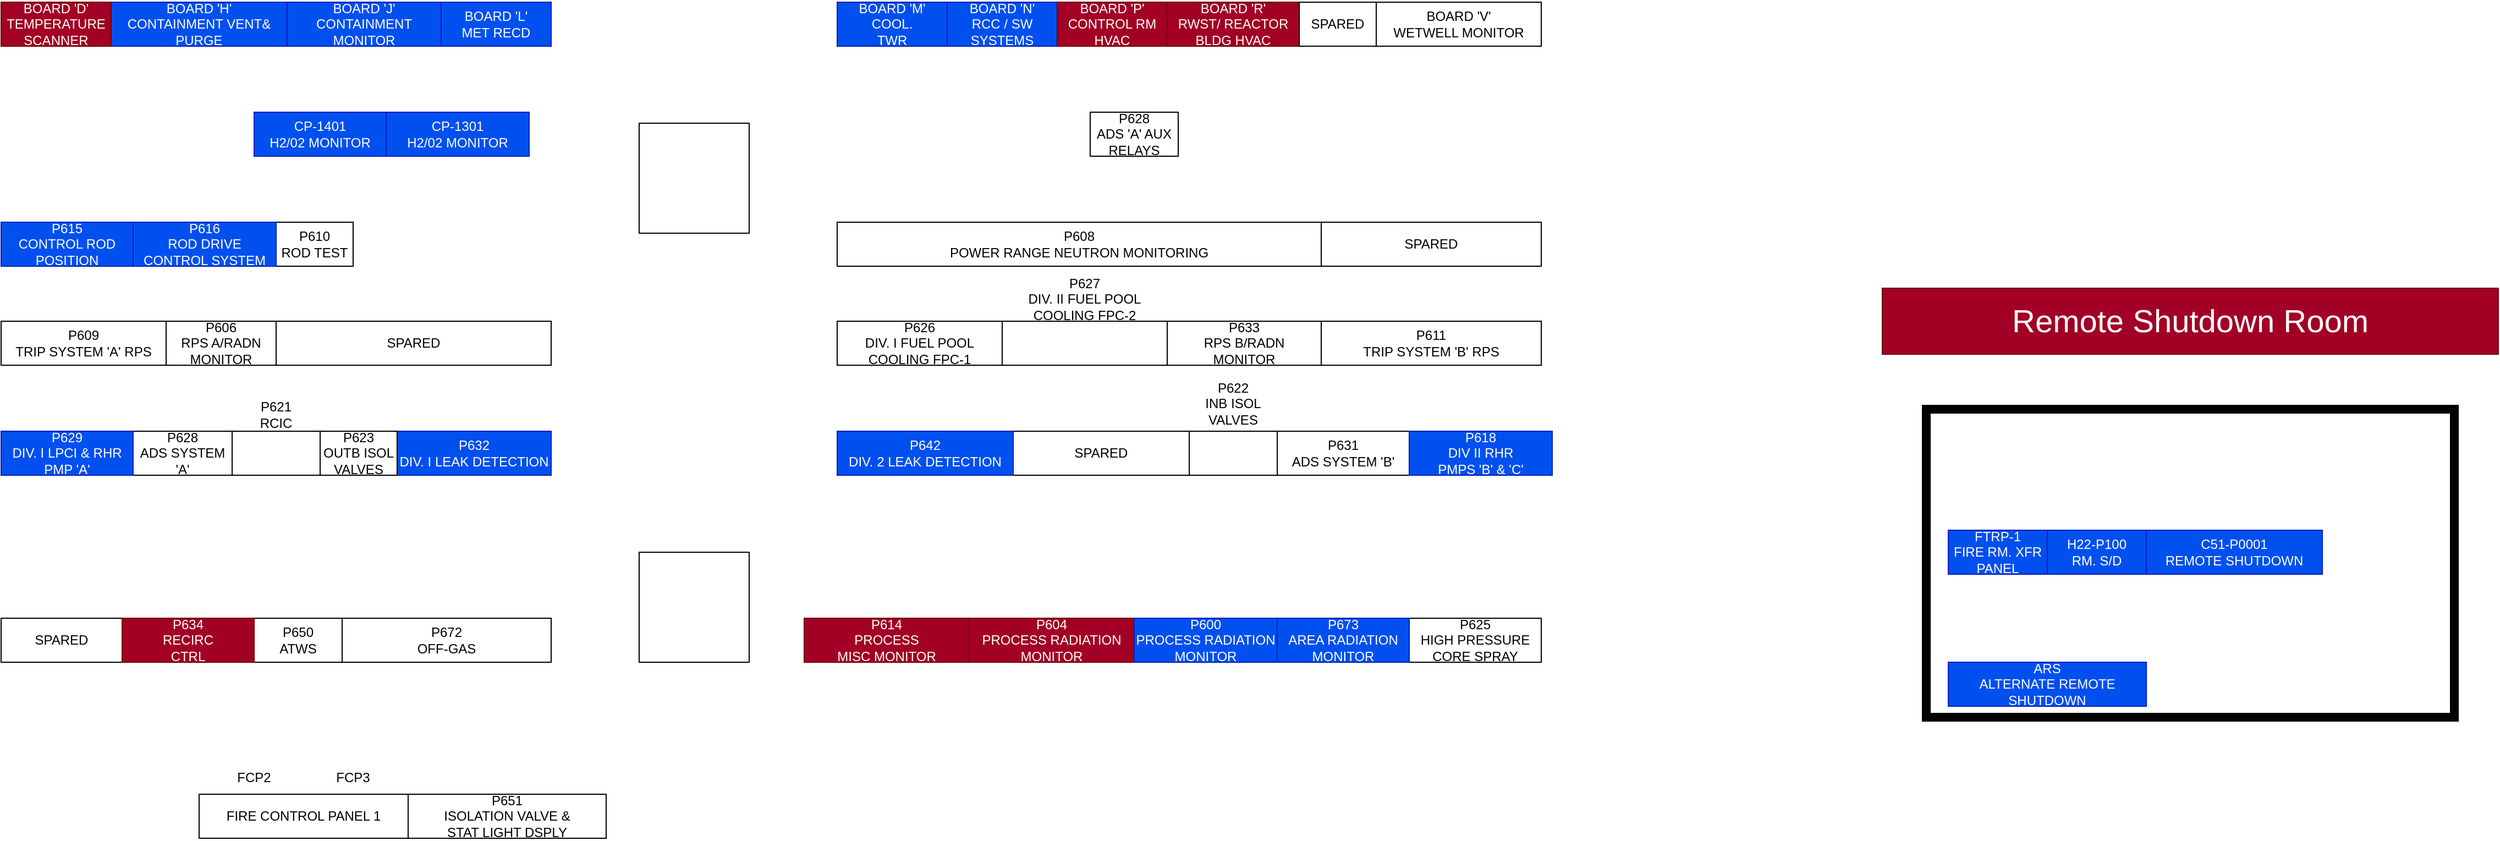 <mxfile version="22.1.2" type="device">
  <diagram name="Page-1" id="YNQ_AKMsbvwiw22mapTz">
    <mxGraphModel dx="1418" dy="1928" grid="1" gridSize="10" guides="1" tooltips="1" connect="1" arrows="1" fold="1" page="1" pageScale="1" pageWidth="850" pageHeight="1100" math="0" shadow="0">
      <root>
        <mxCell id="0" />
        <mxCell id="1" parent="0" />
        <mxCell id="ArmTjP24dRZgDeR_XTLX-1" value="P609&lt;br&gt;TRIP SYSTEM &#39;A&#39; RPS" style="rounded=0;whiteSpace=wrap;html=1;" parent="1" vertex="1">
          <mxGeometry x="10" y="250" width="150" height="40" as="geometry" />
        </mxCell>
        <mxCell id="ArmTjP24dRZgDeR_XTLX-4" value="P650&lt;br&gt;ATWS" style="rounded=0;whiteSpace=wrap;html=1;" parent="1" vertex="1">
          <mxGeometry x="240" y="520" width="80" height="40" as="geometry" />
        </mxCell>
        <mxCell id="ArmTjP24dRZgDeR_XTLX-5" value="P610&lt;br&gt;ROD TEST" style="rounded=0;whiteSpace=wrap;html=1;" parent="1" vertex="1">
          <mxGeometry x="260" y="160" width="70" height="40" as="geometry" />
        </mxCell>
        <mxCell id="ArmTjP24dRZgDeR_XTLX-7" value="P672&lt;br&gt;OFF-GAS" style="rounded=0;whiteSpace=wrap;html=1;" parent="1" vertex="1">
          <mxGeometry x="320" y="520" width="190" height="40" as="geometry" />
        </mxCell>
        <mxCell id="ArmTjP24dRZgDeR_XTLX-8" value="FIRE CONTROL PANEL 1" style="rounded=0;whiteSpace=wrap;html=1;" parent="1" vertex="1">
          <mxGeometry x="190" y="680" width="190" height="40" as="geometry" />
        </mxCell>
        <mxCell id="ArmTjP24dRZgDeR_XTLX-9" value="P651&lt;br&gt;ISOLATION VALVE &amp;amp;&lt;br&gt;STAT LIGHT DSPLY" style="rounded=0;whiteSpace=wrap;html=1;" parent="1" vertex="1">
          <mxGeometry x="380" y="680" width="180" height="40" as="geometry" />
        </mxCell>
        <mxCell id="ArmTjP24dRZgDeR_XTLX-10" value="P604 &lt;br&gt;PROCESS RADIATION MONITOR" style="rounded=0;whiteSpace=wrap;html=1;fillColor=#a20025;fontColor=#ffffff;strokeColor=#6F0000;" parent="1" vertex="1">
          <mxGeometry x="890" y="520" width="150" height="40" as="geometry" />
        </mxCell>
        <mxCell id="ArmTjP24dRZgDeR_XTLX-11" value="P626&lt;br&gt;DIV. I FUEL POOL COOLING FPC-1" style="rounded=0;whiteSpace=wrap;html=1;" parent="1" vertex="1">
          <mxGeometry x="770" y="250" width="150" height="40" as="geometry" />
        </mxCell>
        <mxCell id="ArmTjP24dRZgDeR_XTLX-12" value="" style="rounded=0;whiteSpace=wrap;html=1;" parent="1" vertex="1">
          <mxGeometry x="920" y="250" width="150" height="40" as="geometry" />
        </mxCell>
        <mxCell id="ArmTjP24dRZgDeR_XTLX-13" value="P611&lt;br&gt;TRIP SYSTEM &#39;B&#39; RPS" style="rounded=0;whiteSpace=wrap;html=1;" parent="1" vertex="1">
          <mxGeometry x="1210" y="250" width="200" height="40" as="geometry" />
        </mxCell>
        <mxCell id="ArmTjP24dRZgDeR_XTLX-19" value="P600&lt;br&gt;PROCESS RADIATION MONITOR" style="rounded=0;whiteSpace=wrap;html=1;fillColor=#0050ef;fontColor=#ffffff;strokeColor=#001DBC;" parent="1" vertex="1">
          <mxGeometry x="1040" y="520" width="130" height="40" as="geometry" />
        </mxCell>
        <mxCell id="ArmTjP24dRZgDeR_XTLX-20" value="SPARED" style="rounded=0;whiteSpace=wrap;html=1;" parent="1" vertex="1">
          <mxGeometry x="10" y="520" width="110" height="40" as="geometry" />
        </mxCell>
        <mxCell id="ArmTjP24dRZgDeR_XTLX-22" value="P628&lt;br&gt;ADS SYSTEM &#39;A&#39;" style="rounded=0;whiteSpace=wrap;html=1;" parent="1" vertex="1">
          <mxGeometry x="130" y="350" width="90" height="40" as="geometry" />
        </mxCell>
        <mxCell id="ArmTjP24dRZgDeR_XTLX-23" value="P634&lt;br&gt;RECIRC&lt;br&gt;CTRL" style="rounded=0;whiteSpace=wrap;html=1;fillColor=#a20025;fontColor=#ffffff;strokeColor=#6F0000;" parent="1" vertex="1">
          <mxGeometry x="120" y="520" width="120" height="40" as="geometry" />
        </mxCell>
        <mxCell id="ArmTjP24dRZgDeR_XTLX-24" value="BOARD &#39;L&#39;&lt;br&gt;MET RECD" style="rounded=0;whiteSpace=wrap;html=1;fillColor=#0050ef;fontColor=#ffffff;strokeColor=#001DBC;" parent="1" vertex="1">
          <mxGeometry x="410" y="-40" width="100" height="40" as="geometry" />
        </mxCell>
        <mxCell id="ArmTjP24dRZgDeR_XTLX-25" value="P632&lt;br&gt;DIV. I LEAK DETECTION" style="rounded=0;whiteSpace=wrap;html=1;fillColor=#0050ef;fontColor=#ffffff;strokeColor=#001DBC;" parent="1" vertex="1">
          <mxGeometry x="370" y="350" width="140" height="40" as="geometry" />
        </mxCell>
        <mxCell id="ArmTjP24dRZgDeR_XTLX-26" value="BOARD &#39;V&#39;&lt;br&gt;WETWELL MONITOR" style="rounded=0;whiteSpace=wrap;html=1;" parent="1" vertex="1">
          <mxGeometry x="1260" y="-40" width="150" height="40" as="geometry" />
        </mxCell>
        <mxCell id="ArmTjP24dRZgDeR_XTLX-27" value="BOARD &#39;J&#39;&lt;br&gt;CONTAINMENT&lt;br&gt;MONITOR" style="rounded=0;whiteSpace=wrap;html=1;fillColor=#0050ef;fontColor=#ffffff;strokeColor=#001DBC;" parent="1" vertex="1">
          <mxGeometry x="270" y="-40" width="140" height="40" as="geometry" />
        </mxCell>
        <mxCell id="ArmTjP24dRZgDeR_XTLX-28" value="BOARD &#39;H&#39;&lt;br&gt;CONTAINMENT VENT&amp;amp;&lt;br&gt;PURGE" style="rounded=0;whiteSpace=wrap;html=1;fillColor=#0050ef;fontColor=#ffffff;strokeColor=#001DBC;" parent="1" vertex="1">
          <mxGeometry x="110" y="-40" width="160" height="40" as="geometry" />
        </mxCell>
        <mxCell id="ArmTjP24dRZgDeR_XTLX-29" value="P631&lt;br&gt;ADS SYSTEM &#39;B&#39;" style="rounded=0;whiteSpace=wrap;html=1;" parent="1" vertex="1">
          <mxGeometry x="1170" y="350" width="120" height="40" as="geometry" />
        </mxCell>
        <mxCell id="ArmTjP24dRZgDeR_XTLX-36" value="SPARED" style="rounded=0;whiteSpace=wrap;html=1;" parent="1" vertex="1">
          <mxGeometry x="930" y="350" width="160" height="40" as="geometry" />
        </mxCell>
        <mxCell id="ArmTjP24dRZgDeR_XTLX-37" value="P642&lt;br&gt;DIV. 2 LEAK DETECTION" style="rounded=0;whiteSpace=wrap;html=1;fillColor=#0050ef;fontColor=#ffffff;strokeColor=#001DBC;" parent="1" vertex="1">
          <mxGeometry x="770" y="350" width="160" height="40" as="geometry" />
        </mxCell>
        <mxCell id="ArmTjP24dRZgDeR_XTLX-39" value="P623&lt;br&gt;OUTB ISOL VALVES" style="rounded=0;whiteSpace=wrap;html=1;" parent="1" vertex="1">
          <mxGeometry x="300" y="350" width="70" height="40" as="geometry" />
        </mxCell>
        <mxCell id="ArmTjP24dRZgDeR_XTLX-42" value="BOARD &#39;M&#39;&lt;br&gt;COOL.&lt;br&gt;TWR" style="rounded=0;whiteSpace=wrap;html=1;fillColor=#0050ef;fontColor=#ffffff;strokeColor=#001DBC;" parent="1" vertex="1">
          <mxGeometry x="770" y="-40" width="100" height="40" as="geometry" />
        </mxCell>
        <mxCell id="ArmTjP24dRZgDeR_XTLX-43" value="" style="rounded=0;whiteSpace=wrap;html=1;" parent="1" vertex="1">
          <mxGeometry x="1090" y="350" width="80" height="40" as="geometry" />
        </mxCell>
        <mxCell id="ArmTjP24dRZgDeR_XTLX-45" value="BOARD &#39;D&#39;&lt;br&gt;TEMPERATURE&lt;br&gt;SCANNER" style="rounded=0;whiteSpace=wrap;html=1;fillColor=#a20025;fontColor=#ffffff;strokeColor=#6F0000;" parent="1" vertex="1">
          <mxGeometry x="10" y="-40" width="100" height="40" as="geometry" />
        </mxCell>
        <mxCell id="ArmTjP24dRZgDeR_XTLX-46" value="BOARD &#39;N&#39;&lt;br&gt;RCC / SW&lt;br&gt;SYSTEMS" style="rounded=0;whiteSpace=wrap;html=1;fillColor=#0050ef;fontColor=#ffffff;strokeColor=#001DBC;" parent="1" vertex="1">
          <mxGeometry x="870" y="-40" width="100" height="40" as="geometry" />
        </mxCell>
        <mxCell id="ArmTjP24dRZgDeR_XTLX-47" value="BOARD &#39;P&#39;&lt;br&gt;CONTROL RM&lt;br&gt;HVAC" style="rounded=0;whiteSpace=wrap;html=1;fillColor=#a20025;fontColor=#ffffff;strokeColor=#6F0000;" parent="1" vertex="1">
          <mxGeometry x="970" y="-40" width="100" height="40" as="geometry" />
        </mxCell>
        <mxCell id="ArmTjP24dRZgDeR_XTLX-48" value="BOARD &#39;R&#39;&lt;br&gt;RWST/ REACTOR BLDG HVAC" style="rounded=0;whiteSpace=wrap;html=1;fillColor=#a20025;fontColor=#ffffff;strokeColor=#6F0000;" parent="1" vertex="1">
          <mxGeometry x="1070" y="-40" width="120" height="40" as="geometry" />
        </mxCell>
        <mxCell id="ArmTjP24dRZgDeR_XTLX-49" value="SPARED" style="rounded=0;whiteSpace=wrap;html=1;" parent="1" vertex="1">
          <mxGeometry x="1190" y="-40" width="70" height="40" as="geometry" />
        </mxCell>
        <mxCell id="ArmTjP24dRZgDeR_XTLX-50" value="P618&lt;br&gt;DIV II RHR &lt;br&gt;PMPS &#39;B&#39; &amp;amp; &#39;C&#39;" style="rounded=0;whiteSpace=wrap;html=1;fillColor=#0050ef;fontColor=#ffffff;strokeColor=#001DBC;" parent="1" vertex="1">
          <mxGeometry x="1290" y="350" width="130" height="40" as="geometry" />
        </mxCell>
        <mxCell id="ArmTjP24dRZgDeR_XTLX-51" value="P625&lt;br&gt;HIGH PRESSURE&lt;br&gt;CORE SPRAY" style="rounded=0;whiteSpace=wrap;html=1;" parent="1" vertex="1">
          <mxGeometry x="1290" y="520" width="120" height="40" as="geometry" />
        </mxCell>
        <mxCell id="ArmTjP24dRZgDeR_XTLX-52" value="CP-1401&lt;br&gt;H2/02 MONITOR" style="rounded=0;whiteSpace=wrap;html=1;fillColor=#0050ef;fontColor=#ffffff;strokeColor=#001DBC;" parent="1" vertex="1">
          <mxGeometry x="240" y="60" width="120" height="40" as="geometry" />
        </mxCell>
        <mxCell id="ArmTjP24dRZgDeR_XTLX-53" value="P616&lt;br&gt;ROD DRIVE CONTROL SYSTEM" style="rounded=0;whiteSpace=wrap;html=1;fillColor=#0050ef;fontColor=#ffffff;strokeColor=#001DBC;" parent="1" vertex="1">
          <mxGeometry x="130" y="160" width="130" height="40" as="geometry" />
        </mxCell>
        <mxCell id="ArmTjP24dRZgDeR_XTLX-55" value="" style="rounded=0;whiteSpace=wrap;html=1;" parent="1" vertex="1">
          <mxGeometry x="220" y="350" width="80" height="40" as="geometry" />
        </mxCell>
        <mxCell id="ArmTjP24dRZgDeR_XTLX-56" value="SPARED" style="rounded=0;whiteSpace=wrap;html=1;" parent="1" vertex="1">
          <mxGeometry x="260" y="250" width="250" height="40" as="geometry" />
        </mxCell>
        <mxCell id="ArmTjP24dRZgDeR_XTLX-57" value="P629&lt;br&gt;DIV. I LPCI &amp;amp; RHR PMP &#39;A&#39;" style="rounded=0;whiteSpace=wrap;html=1;fillColor=#0050ef;fontColor=#ffffff;strokeColor=#001DBC;" parent="1" vertex="1">
          <mxGeometry x="10" y="350" width="120" height="40" as="geometry" />
        </mxCell>
        <mxCell id="ArmTjP24dRZgDeR_XTLX-58" value="CP-1301&lt;br&gt;H2/02 MONITOR" style="rounded=0;whiteSpace=wrap;html=1;fillColor=#0050ef;fontColor=#ffffff;strokeColor=#001DBC;" parent="1" vertex="1">
          <mxGeometry x="360" y="60" width="130" height="40" as="geometry" />
        </mxCell>
        <mxCell id="ArmTjP24dRZgDeR_XTLX-59" value="" style="verticalLabelPosition=bottom;verticalAlign=top;html=1;shape=mxgraph.basic.rect;fillColor2=none;strokeWidth=8;size=20;indent=5;fillColor=none;" parent="1" vertex="1">
          <mxGeometry x="1760" y="330" width="480" height="280" as="geometry" />
        </mxCell>
        <mxCell id="ArmTjP24dRZgDeR_XTLX-61" value="&lt;font style=&quot;font-size: 29px;&quot;&gt;Remote Shutdown Room&lt;/font&gt;" style="rounded=0;whiteSpace=wrap;html=1;fillColor=#a20025;fontColor=#ffffff;strokeColor=#6F0000;" parent="1" vertex="1">
          <mxGeometry x="1720" y="220" width="560" height="60" as="geometry" />
        </mxCell>
        <mxCell id="ArmTjP24dRZgDeR_XTLX-62" value="H22-P100&lt;br&gt;RM. S/D" style="rounded=0;whiteSpace=wrap;html=1;fillColor=#0050ef;fontColor=#ffffff;strokeColor=#001DBC;" parent="1" vertex="1">
          <mxGeometry x="1870" y="440" width="90" height="40" as="geometry" />
        </mxCell>
        <mxCell id="ArmTjP24dRZgDeR_XTLX-63" value="FTRP-1&lt;br&gt;FIRE RM. XFR PANEL" style="rounded=0;whiteSpace=wrap;html=1;fillColor=#0050ef;fontColor=#ffffff;strokeColor=#001DBC;" parent="1" vertex="1">
          <mxGeometry x="1780" y="440" width="90" height="40" as="geometry" />
        </mxCell>
        <mxCell id="ArmTjP24dRZgDeR_XTLX-64" value="C51-P0001&lt;br&gt;REMOTE SHUTDOWN" style="rounded=0;whiteSpace=wrap;html=1;fillColor=#0050ef;fontColor=#ffffff;strokeColor=#001DBC;" parent="1" vertex="1">
          <mxGeometry x="1960" y="440" width="160" height="40" as="geometry" />
        </mxCell>
        <mxCell id="ArmTjP24dRZgDeR_XTLX-65" value="ARS&lt;br&gt;ALTERNATE REMOTE SHUTDOWN" style="rounded=0;whiteSpace=wrap;html=1;fillColor=#0050ef;fontColor=#ffffff;strokeColor=#001DBC;" parent="1" vertex="1">
          <mxGeometry x="1780" y="560" width="180" height="40" as="geometry" />
        </mxCell>
        <mxCell id="a87znMyRRmHNd6_JvCMK-2" value="P633&lt;br&gt;RPS B/RADN&lt;br&gt;MONITOR" style="rounded=0;whiteSpace=wrap;html=1;" parent="1" vertex="1">
          <mxGeometry x="1070" y="250" width="140" height="40" as="geometry" />
        </mxCell>
        <mxCell id="a87znMyRRmHNd6_JvCMK-3" value="P606&lt;br&gt;RPS A/RADN&lt;br&gt;MONITOR" style="rounded=0;whiteSpace=wrap;html=1;" parent="1" vertex="1">
          <mxGeometry x="160" y="250" width="100" height="40" as="geometry" />
        </mxCell>
        <mxCell id="a87znMyRRmHNd6_JvCMK-4" value="P673&lt;br&gt;AREA RADIATION MONITOR" style="rounded=0;whiteSpace=wrap;html=1;fillColor=#0050ef;fontColor=#ffffff;strokeColor=#001DBC;" parent="1" vertex="1">
          <mxGeometry x="1170" y="520" width="120" height="40" as="geometry" />
        </mxCell>
        <mxCell id="a87znMyRRmHNd6_JvCMK-5" value="P614&lt;br&gt;PROCESS&lt;br&gt;MISC MONITOR" style="rounded=0;whiteSpace=wrap;html=1;fillColor=#a20025;fontColor=#ffffff;strokeColor=#6F0000;" parent="1" vertex="1">
          <mxGeometry x="740" y="520" width="150" height="40" as="geometry" />
        </mxCell>
        <mxCell id="a87znMyRRmHNd6_JvCMK-7" value="SPARED" style="rounded=0;whiteSpace=wrap;html=1;" parent="1" vertex="1">
          <mxGeometry x="1210" y="160" width="200" height="40" as="geometry" />
        </mxCell>
        <mxCell id="a87znMyRRmHNd6_JvCMK-8" value="P608&lt;br&gt;POWER RANGE NEUTRON MONITORING" style="rounded=0;whiteSpace=wrap;html=1;" parent="1" vertex="1">
          <mxGeometry x="770" y="160" width="440" height="40" as="geometry" />
        </mxCell>
        <mxCell id="a87znMyRRmHNd6_JvCMK-9" value="P615&lt;br&gt;CONTROL ROD POSITION" style="rounded=0;whiteSpace=wrap;html=1;fillColor=#0050ef;fontColor=#ffffff;strokeColor=#001DBC;" parent="1" vertex="1">
          <mxGeometry x="10" y="160" width="120" height="40" as="geometry" />
        </mxCell>
        <mxCell id="a87znMyRRmHNd6_JvCMK-11" value="" style="rounded=0;whiteSpace=wrap;html=1;" parent="1" vertex="1">
          <mxGeometry x="590" y="460" width="100" height="100" as="geometry" />
        </mxCell>
        <mxCell id="a87znMyRRmHNd6_JvCMK-12" value="" style="rounded=0;whiteSpace=wrap;html=1;" parent="1" vertex="1">
          <mxGeometry x="590" y="70" width="100" height="100" as="geometry" />
        </mxCell>
        <mxCell id="tgA_pMCcHr-oFSd4atp1-2" value="FCP2" style="text;html=1;strokeColor=none;fillColor=none;align=center;verticalAlign=middle;whiteSpace=wrap;rounded=0;" parent="1" vertex="1">
          <mxGeometry x="190" y="650" width="100" height="30" as="geometry" />
        </mxCell>
        <mxCell id="tgA_pMCcHr-oFSd4atp1-3" value="FCP3" style="text;html=1;strokeColor=none;fillColor=none;align=center;verticalAlign=middle;whiteSpace=wrap;rounded=0;" parent="1" vertex="1">
          <mxGeometry x="280" y="650" width="100" height="30" as="geometry" />
        </mxCell>
        <mxCell id="oKy8_zSS2FKT6ifiQvRj-1" value="P621&lt;br&gt;RCIC" style="text;html=1;strokeColor=none;fillColor=none;align=center;verticalAlign=middle;whiteSpace=wrap;rounded=0;" parent="1" vertex="1">
          <mxGeometry x="230" y="320" width="60" height="30" as="geometry" />
        </mxCell>
        <mxCell id="oKy8_zSS2FKT6ifiQvRj-2" value="P622&lt;br&gt;INB ISOL VALVES" style="text;html=1;strokeColor=none;fillColor=none;align=center;verticalAlign=middle;whiteSpace=wrap;rounded=0;" parent="1" vertex="1">
          <mxGeometry x="1100" y="310" width="60" height="30" as="geometry" />
        </mxCell>
        <mxCell id="oKy8_zSS2FKT6ifiQvRj-3" value="P627&lt;br&gt;DIV. II FUEL POOL COOLING FPC-2" style="text;html=1;strokeColor=none;fillColor=none;align=center;verticalAlign=middle;whiteSpace=wrap;rounded=0;" parent="1" vertex="1">
          <mxGeometry x="920" y="210" width="150" height="40" as="geometry" />
        </mxCell>
        <mxCell id="oKy8_zSS2FKT6ifiQvRj-4" value="P628&lt;br&gt;ADS &#39;A&#39; AUX RELAYS" style="rounded=0;whiteSpace=wrap;html=1;" parent="1" vertex="1">
          <mxGeometry x="1000" y="60" width="80" height="40" as="geometry" />
        </mxCell>
      </root>
    </mxGraphModel>
  </diagram>
</mxfile>
